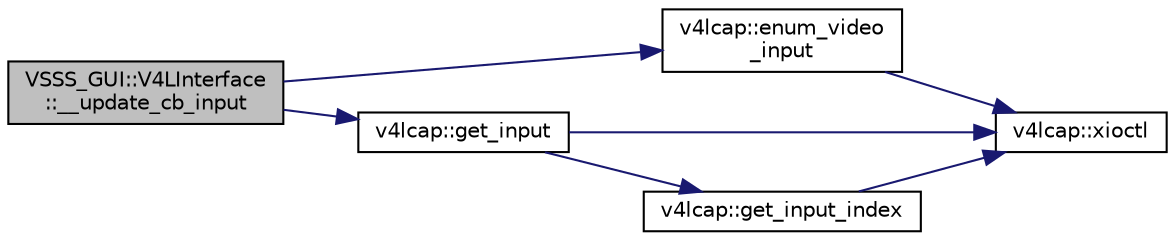 digraph "VSSS_GUI::V4LInterface::__update_cb_input"
{
 // INTERACTIVE_SVG=YES
  edge [fontname="Helvetica",fontsize="10",labelfontname="Helvetica",labelfontsize="10"];
  node [fontname="Helvetica",fontsize="10",shape=record];
  rankdir="LR";
  Node616 [label="VSSS_GUI::V4LInterface\l::__update_cb_input",height=0.2,width=0.4,color="black", fillcolor="grey75", style="filled", fontcolor="black"];
  Node616 -> Node617 [color="midnightblue",fontsize="10",style="solid",fontname="Helvetica"];
  Node617 [label="v4lcap::enum_video\l_input",height=0.2,width=0.4,color="black", fillcolor="white", style="filled",URL="$classv4lcap.html#a77a9eda7d80dcf417afd97e6417d900b",tooltip="Enumerate video inputs. "];
  Node617 -> Node618 [color="midnightblue",fontsize="10",style="solid",fontname="Helvetica"];
  Node618 [label="v4lcap::xioctl",height=0.2,width=0.4,color="black", fillcolor="white", style="filled",URL="$classv4lcap.html#ab5aaa5a8c0df17f5ca57e0b5170232cb"];
  Node616 -> Node619 [color="midnightblue",fontsize="10",style="solid",fontname="Helvetica"];
  Node619 [label="v4lcap::get_input",height=0.2,width=0.4,color="black", fillcolor="white", style="filled",URL="$classv4lcap.html#a11e01d9043a7cb3537a772cc3a5bacb5",tooltip="Get the input object. "];
  Node619 -> Node620 [color="midnightblue",fontsize="10",style="solid",fontname="Helvetica"];
  Node620 [label="v4lcap::get_input_index",height=0.2,width=0.4,color="black", fillcolor="white", style="filled",URL="$classv4lcap.html#ad6cf8417903c40e86a087a236cd39337",tooltip="Get the input index object. "];
  Node620 -> Node618 [color="midnightblue",fontsize="10",style="solid",fontname="Helvetica"];
  Node619 -> Node618 [color="midnightblue",fontsize="10",style="solid",fontname="Helvetica"];
}
